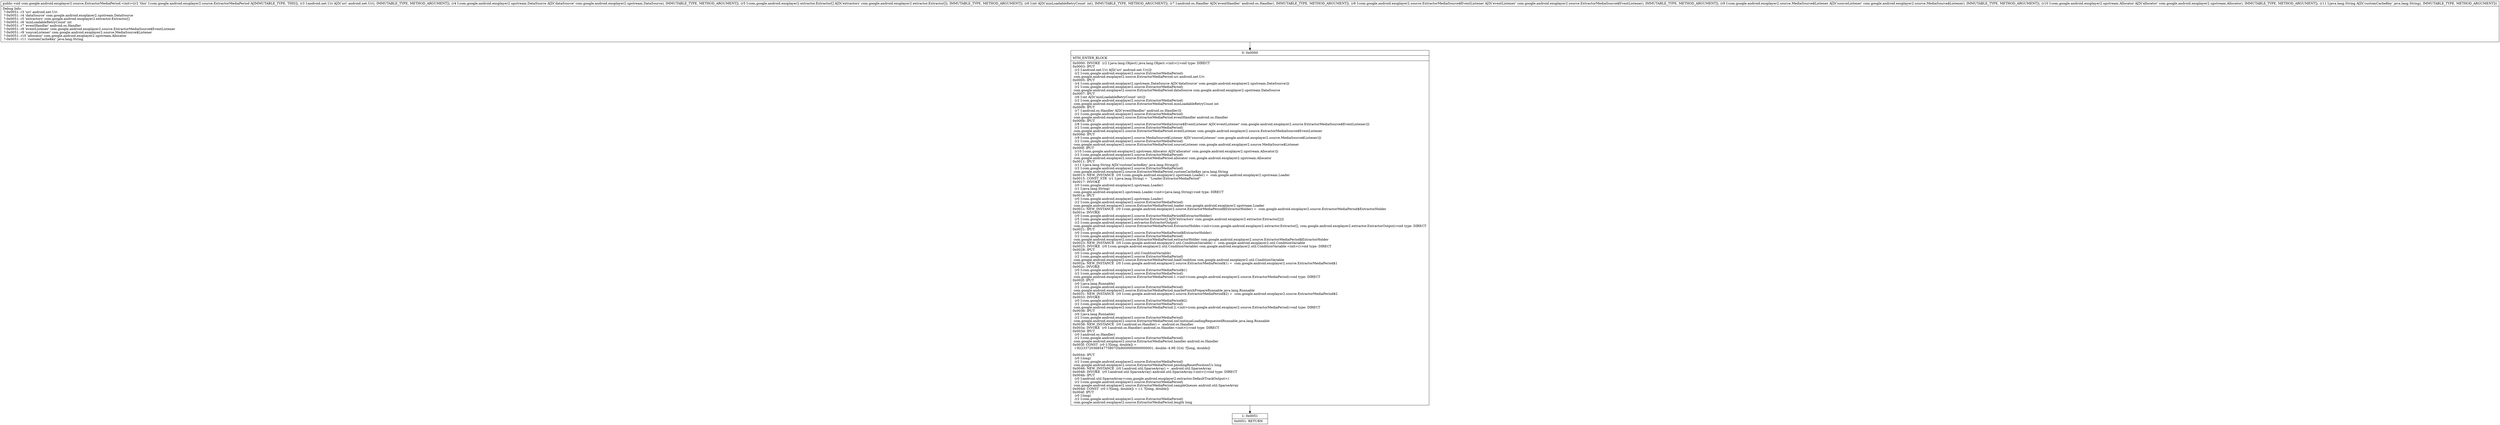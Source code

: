 digraph "CFG forcom.google.android.exoplayer2.source.ExtractorMediaPeriod.\<init\>(Landroid\/net\/Uri;Lcom\/google\/android\/exoplayer2\/upstream\/DataSource;[Lcom\/google\/android\/exoplayer2\/extractor\/Extractor;ILandroid\/os\/Handler;Lcom\/google\/android\/exoplayer2\/source\/ExtractorMediaSource$EventListener;Lcom\/google\/android\/exoplayer2\/source\/MediaSource$Listener;Lcom\/google\/android\/exoplayer2\/upstream\/Allocator;Ljava\/lang\/String;)V" {
Node_0 [shape=record,label="{0\:\ 0x0000|MTH_ENTER_BLOCK\l|0x0000: INVOKE  (r2 I:java.lang.Object) java.lang.Object.\<init\>():void type: DIRECT \l0x0003: IPUT  \l  (r3 I:android.net.Uri A[D('uri' android.net.Uri)])\l  (r2 I:com.google.android.exoplayer2.source.ExtractorMediaPeriod)\l com.google.android.exoplayer2.source.ExtractorMediaPeriod.uri android.net.Uri \l0x0005: IPUT  \l  (r4 I:com.google.android.exoplayer2.upstream.DataSource A[D('dataSource' com.google.android.exoplayer2.upstream.DataSource)])\l  (r2 I:com.google.android.exoplayer2.source.ExtractorMediaPeriod)\l com.google.android.exoplayer2.source.ExtractorMediaPeriod.dataSource com.google.android.exoplayer2.upstream.DataSource \l0x0007: IPUT  \l  (r6 I:int A[D('minLoadableRetryCount' int)])\l  (r2 I:com.google.android.exoplayer2.source.ExtractorMediaPeriod)\l com.google.android.exoplayer2.source.ExtractorMediaPeriod.minLoadableRetryCount int \l0x0009: IPUT  \l  (r7 I:android.os.Handler A[D('eventHandler' android.os.Handler)])\l  (r2 I:com.google.android.exoplayer2.source.ExtractorMediaPeriod)\l com.google.android.exoplayer2.source.ExtractorMediaPeriod.eventHandler android.os.Handler \l0x000b: IPUT  \l  (r8 I:com.google.android.exoplayer2.source.ExtractorMediaSource$EventListener A[D('eventListener' com.google.android.exoplayer2.source.ExtractorMediaSource$EventListener)])\l  (r2 I:com.google.android.exoplayer2.source.ExtractorMediaPeriod)\l com.google.android.exoplayer2.source.ExtractorMediaPeriod.eventListener com.google.android.exoplayer2.source.ExtractorMediaSource$EventListener \l0x000d: IPUT  \l  (r9 I:com.google.android.exoplayer2.source.MediaSource$Listener A[D('sourceListener' com.google.android.exoplayer2.source.MediaSource$Listener)])\l  (r2 I:com.google.android.exoplayer2.source.ExtractorMediaPeriod)\l com.google.android.exoplayer2.source.ExtractorMediaPeriod.sourceListener com.google.android.exoplayer2.source.MediaSource$Listener \l0x000f: IPUT  \l  (r10 I:com.google.android.exoplayer2.upstream.Allocator A[D('allocator' com.google.android.exoplayer2.upstream.Allocator)])\l  (r2 I:com.google.android.exoplayer2.source.ExtractorMediaPeriod)\l com.google.android.exoplayer2.source.ExtractorMediaPeriod.allocator com.google.android.exoplayer2.upstream.Allocator \l0x0011: IPUT  \l  (r11 I:java.lang.String A[D('customCacheKey' java.lang.String)])\l  (r2 I:com.google.android.exoplayer2.source.ExtractorMediaPeriod)\l com.google.android.exoplayer2.source.ExtractorMediaPeriod.customCacheKey java.lang.String \l0x0013: NEW_INSTANCE  (r0 I:com.google.android.exoplayer2.upstream.Loader) =  com.google.android.exoplayer2.upstream.Loader \l0x0015: CONST_STR  (r1 I:java.lang.String) =  \"Loader:ExtractorMediaPeriod\" \l0x0017: INVOKE  \l  (r0 I:com.google.android.exoplayer2.upstream.Loader)\l  (r1 I:java.lang.String)\l com.google.android.exoplayer2.upstream.Loader.\<init\>(java.lang.String):void type: DIRECT \l0x001a: IPUT  \l  (r0 I:com.google.android.exoplayer2.upstream.Loader)\l  (r2 I:com.google.android.exoplayer2.source.ExtractorMediaPeriod)\l com.google.android.exoplayer2.source.ExtractorMediaPeriod.loader com.google.android.exoplayer2.upstream.Loader \l0x001c: NEW_INSTANCE  (r0 I:com.google.android.exoplayer2.source.ExtractorMediaPeriod$ExtractorHolder) =  com.google.android.exoplayer2.source.ExtractorMediaPeriod$ExtractorHolder \l0x001e: INVOKE  \l  (r0 I:com.google.android.exoplayer2.source.ExtractorMediaPeriod$ExtractorHolder)\l  (r5 I:com.google.android.exoplayer2.extractor.Extractor[] A[D('extractors' com.google.android.exoplayer2.extractor.Extractor[])])\l  (r2 I:com.google.android.exoplayer2.extractor.ExtractorOutput)\l com.google.android.exoplayer2.source.ExtractorMediaPeriod.ExtractorHolder.\<init\>(com.google.android.exoplayer2.extractor.Extractor[], com.google.android.exoplayer2.extractor.ExtractorOutput):void type: DIRECT \l0x0021: IPUT  \l  (r0 I:com.google.android.exoplayer2.source.ExtractorMediaPeriod$ExtractorHolder)\l  (r2 I:com.google.android.exoplayer2.source.ExtractorMediaPeriod)\l com.google.android.exoplayer2.source.ExtractorMediaPeriod.extractorHolder com.google.android.exoplayer2.source.ExtractorMediaPeriod$ExtractorHolder \l0x0023: NEW_INSTANCE  (r0 I:com.google.android.exoplayer2.util.ConditionVariable) =  com.google.android.exoplayer2.util.ConditionVariable \l0x0025: INVOKE  (r0 I:com.google.android.exoplayer2.util.ConditionVariable) com.google.android.exoplayer2.util.ConditionVariable.\<init\>():void type: DIRECT \l0x0028: IPUT  \l  (r0 I:com.google.android.exoplayer2.util.ConditionVariable)\l  (r2 I:com.google.android.exoplayer2.source.ExtractorMediaPeriod)\l com.google.android.exoplayer2.source.ExtractorMediaPeriod.loadCondition com.google.android.exoplayer2.util.ConditionVariable \l0x002a: NEW_INSTANCE  (r0 I:com.google.android.exoplayer2.source.ExtractorMediaPeriod$1) =  com.google.android.exoplayer2.source.ExtractorMediaPeriod$1 \l0x002c: INVOKE  \l  (r0 I:com.google.android.exoplayer2.source.ExtractorMediaPeriod$1)\l  (r2 I:com.google.android.exoplayer2.source.ExtractorMediaPeriod)\l com.google.android.exoplayer2.source.ExtractorMediaPeriod.1.\<init\>(com.google.android.exoplayer2.source.ExtractorMediaPeriod):void type: DIRECT \l0x002f: IPUT  \l  (r0 I:java.lang.Runnable)\l  (r2 I:com.google.android.exoplayer2.source.ExtractorMediaPeriod)\l com.google.android.exoplayer2.source.ExtractorMediaPeriod.maybeFinishPrepareRunnable java.lang.Runnable \l0x0031: NEW_INSTANCE  (r0 I:com.google.android.exoplayer2.source.ExtractorMediaPeriod$2) =  com.google.android.exoplayer2.source.ExtractorMediaPeriod$2 \l0x0033: INVOKE  \l  (r0 I:com.google.android.exoplayer2.source.ExtractorMediaPeriod$2)\l  (r2 I:com.google.android.exoplayer2.source.ExtractorMediaPeriod)\l com.google.android.exoplayer2.source.ExtractorMediaPeriod.2.\<init\>(com.google.android.exoplayer2.source.ExtractorMediaPeriod):void type: DIRECT \l0x0036: IPUT  \l  (r0 I:java.lang.Runnable)\l  (r2 I:com.google.android.exoplayer2.source.ExtractorMediaPeriod)\l com.google.android.exoplayer2.source.ExtractorMediaPeriod.onContinueLoadingRequestedRunnable java.lang.Runnable \l0x0038: NEW_INSTANCE  (r0 I:android.os.Handler) =  android.os.Handler \l0x003a: INVOKE  (r0 I:android.os.Handler) android.os.Handler.\<init\>():void type: DIRECT \l0x003d: IPUT  \l  (r0 I:android.os.Handler)\l  (r2 I:com.google.android.exoplayer2.source.ExtractorMediaPeriod)\l com.google.android.exoplayer2.source.ExtractorMediaPeriod.handler android.os.Handler \l0x003f: CONST  (r0 I:?[long, double]) = \l  (\-9223372036854775807(0x8000000000000001, double:\-4.9E\-324) ?[long, double])\l \l0x0044: IPUT  \l  (r0 I:long)\l  (r2 I:com.google.android.exoplayer2.source.ExtractorMediaPeriod)\l com.google.android.exoplayer2.source.ExtractorMediaPeriod.pendingResetPositionUs long \l0x0046: NEW_INSTANCE  (r0 I:android.util.SparseArray) =  android.util.SparseArray \l0x0048: INVOKE  (r0 I:android.util.SparseArray) android.util.SparseArray.\<init\>():void type: DIRECT \l0x004b: IPUT  \l  (r0 I:android.util.SparseArray\<com.google.android.exoplayer2.extractor.DefaultTrackOutput\>)\l  (r2 I:com.google.android.exoplayer2.source.ExtractorMediaPeriod)\l com.google.android.exoplayer2.source.ExtractorMediaPeriod.sampleQueues android.util.SparseArray \l0x004d: CONST  (r0 I:?[long, double]) = (\-1 ?[long, double]) \l0x004f: IPUT  \l  (r0 I:long)\l  (r2 I:com.google.android.exoplayer2.source.ExtractorMediaPeriod)\l com.google.android.exoplayer2.source.ExtractorMediaPeriod.length long \l}"];
Node_1 [shape=record,label="{1\:\ 0x0051|0x0051: RETURN   \l}"];
MethodNode[shape=record,label="{public void com.google.android.exoplayer2.source.ExtractorMediaPeriod.\<init\>((r2 'this' I:com.google.android.exoplayer2.source.ExtractorMediaPeriod A[IMMUTABLE_TYPE, THIS]), (r3 I:android.net.Uri A[D('uri' android.net.Uri), IMMUTABLE_TYPE, METHOD_ARGUMENT]), (r4 I:com.google.android.exoplayer2.upstream.DataSource A[D('dataSource' com.google.android.exoplayer2.upstream.DataSource), IMMUTABLE_TYPE, METHOD_ARGUMENT]), (r5 I:com.google.android.exoplayer2.extractor.Extractor[] A[D('extractors' com.google.android.exoplayer2.extractor.Extractor[]), IMMUTABLE_TYPE, METHOD_ARGUMENT]), (r6 I:int A[D('minLoadableRetryCount' int), IMMUTABLE_TYPE, METHOD_ARGUMENT]), (r7 I:android.os.Handler A[D('eventHandler' android.os.Handler), IMMUTABLE_TYPE, METHOD_ARGUMENT]), (r8 I:com.google.android.exoplayer2.source.ExtractorMediaSource$EventListener A[D('eventListener' com.google.android.exoplayer2.source.ExtractorMediaSource$EventListener), IMMUTABLE_TYPE, METHOD_ARGUMENT]), (r9 I:com.google.android.exoplayer2.source.MediaSource$Listener A[D('sourceListener' com.google.android.exoplayer2.source.MediaSource$Listener), IMMUTABLE_TYPE, METHOD_ARGUMENT]), (r10 I:com.google.android.exoplayer2.upstream.Allocator A[D('allocator' com.google.android.exoplayer2.upstream.Allocator), IMMUTABLE_TYPE, METHOD_ARGUMENT]), (r11 I:java.lang.String A[D('customCacheKey' java.lang.String), IMMUTABLE_TYPE, METHOD_ARGUMENT]))  | Debug Info:\l  ?\-0x0051: r3 'uri' android.net.Uri\l  ?\-0x0051: r4 'dataSource' com.google.android.exoplayer2.upstream.DataSource\l  ?\-0x0051: r5 'extractors' com.google.android.exoplayer2.extractor.Extractor[]\l  ?\-0x0051: r6 'minLoadableRetryCount' int\l  ?\-0x0051: r7 'eventHandler' android.os.Handler\l  ?\-0x0051: r8 'eventListener' com.google.android.exoplayer2.source.ExtractorMediaSource$EventListener\l  ?\-0x0051: r9 'sourceListener' com.google.android.exoplayer2.source.MediaSource$Listener\l  ?\-0x0051: r10 'allocator' com.google.android.exoplayer2.upstream.Allocator\l  ?\-0x0051: r11 'customCacheKey' java.lang.String\l}"];
MethodNode -> Node_0;
Node_0 -> Node_1;
}

